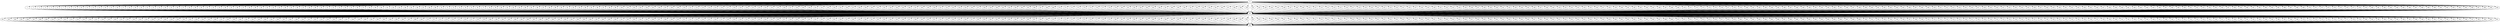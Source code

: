 digraph dag {
	0 -> 1;
	0 -> 2;
	0 -> 3;
	0 -> 4;
	0 -> 5;
	0 -> 6;
	0 -> 7;
	0 -> 8;
	0 -> 9;
	0 -> 10;
	0 -> 11;
	0 -> 12;
	0 -> 13;
	0 -> 14;
	0 -> 15;
	0 -> 16;
	0 -> 17;
	0 -> 18;
	0 -> 19;
	0 -> 20;
	0 -> 21;
	0 -> 22;
	0 -> 23;
	0 -> 24;
	0 -> 25;
	0 -> 26;
	0 -> 27;
	0 -> 28;
	0 -> 29;
	0 -> 30;
	0 -> 31;
	0 -> 32;
	0 -> 33;
	0 -> 34;
	0 -> 35;
	0 -> 36;
	0 -> 37;
	0 -> 38;
	0 -> 39;
	0 -> 40;
	0 -> 41;
	0 -> 42;
	0 -> 43;
	0 -> 44;
	0 -> 45;
	0 -> 46;
	0 -> 47;
	0 -> 48;
	0 -> 49;
	0 -> 50;
	0 -> 51;
	0 -> 52;
	0 -> 53;
	0 -> 54;
	0 -> 55;
	0 -> 56;
	0 -> 57;
	0 -> 58;
	0 -> 59;
	0 -> 60;
	0 -> 61;
	0 -> 62;
	0 -> 63;
	0 -> 64;
	0 -> 65;
	0 -> 66;
	0 -> 67;
	0 -> 68;
	0 -> 69;
	0 -> 70;
	0 -> 71;
	0 -> 72;
	0 -> 73;
	0 -> 74;
	0 -> 75;
	0 -> 76;
	0 -> 77;
	0 -> 78;
	0 -> 79;
	0 -> 80;
	0 -> 81;
	0 -> 82;
	0 -> 83;
	0 -> 84;
	0 -> 85;
	0 -> 86;
	0 -> 87;
	0 -> 88;
	0 -> 89;
	0 -> 90;
	0 -> 91;
	0 -> 92;
	0 -> 93;
	0 -> 94;
	0 -> 95;
	0 -> 96;
	0 -> 97;
	0 -> 98;
	0 -> 99;
	0 -> 100;
	0 -> 101;
	0 -> 102;
	0 -> 103;
	0 -> 104;
	0 -> 105;
	0 -> 106;
	0 -> 107;
	0 -> 108;
	0 -> 109;
	0 -> 110;
	0 -> 111;
	0 -> 112;
	0 -> 113;
	0 -> 114;
	0 -> 115;
	0 -> 116;
	0 -> 117;
	0 -> 118;
	0 -> 119;
	0 -> 120;
	0 -> 121;
	0 -> 122;
	0 -> 123;
	0 -> 124;
	0 -> 125;
	0 -> 126;
	0 -> 127;
	0 -> 128;
	0 -> 129;
	0 -> 130;
	0 -> 131;
	0 -> 132;
	0 -> 133;
	0 -> 134;
	0 -> 135;
	0 -> 136;
	0 -> 137;
	0 -> 138;
	0 -> 139;
	0 -> 140;
	0 -> 141;
	0 -> 142;
	0 -> 143;
	0 -> 144;
	0 -> 145;
	0 -> 146;
	0 -> 147;
	0 -> 148;
	0 -> 149;
	0 -> 150;
	0 -> 151;
	0 -> 152;
	0 -> 153;
	0 -> 154;
	0 -> 155;
	0 -> 156;
	0 -> 157;
	0 -> 158;
	0 -> 159;
	0 -> 160;
	0 -> 161;
	0 -> 162;
	0 -> 163;
	0 -> 164;
	0 -> 165;
	0 -> 166;
	0 -> 167;
	0 -> 168;
	0 -> 169;
	0 -> 170;
	0 -> 171;
	0 -> 172;
	0 -> 173;
	0 -> 174;
	0 -> 175;
	0 -> 176;
	0 -> 177;
	0 -> 178;
	0 -> 179;
	0 -> 180;
	0 -> 181;
	0 -> 182;
	0 -> 183;
	0 -> 184;
	0 -> 185;
	0 -> 186;
	0 -> 187;
	0 -> 188;
	0 -> 189;
	0 -> 190;
	0 -> 191;
	0 -> 192;
	0 -> 193;
	0 -> 194;
	0 -> 195;
	0 -> 196;
	0 -> 197;
	0 -> 198;
	0 -> 199;
	0 -> 200;
	0 -> 201;
	0 -> 202;
	0 -> 203;
	0 -> 204;
	0 -> 205;
	0 -> 206;
	0 -> 207;
	0 -> 208;
	0 -> 209;
	0 -> 210;
	0 -> 211;
	0 -> 212;
	0 -> 213;
	0 -> 214;
	0 -> 215;
	0 -> 216;
	0 -> 217;
	0 -> 218;
	0 -> 219;
	0 -> 220;
	0 -> 221;
	0 -> 222;
	0 -> 223;
	0 -> 224;
	0 -> 225;
	0 -> 226;
	0 -> 227;
	0 -> 228;
	0 -> 229;
	0 -> 230;
	0 -> 231;
	0 -> 232;
	0 -> 233;
	0 -> 234;
	0 -> 235;
	0 -> 236;
	0 -> 237;
	0 -> 238;
	0 -> 239;
	0 -> 240;
	0 -> 241;
	0 -> 242;
	0 -> 243;
	0 -> 244;
	0 -> 245;
	0 -> 246;
	0 -> 247;
	0 -> 248;
	0 -> 249;
	0 -> 250;
	0 -> 251;
	0 -> 252;
	0 -> 253;
	0 -> 254;
	0 -> 255;
	0 -> 256;
	0 -> 257;
	0 -> 258;
	0 -> 259;
	0 -> 260;
	0 -> 261;
	0 -> 262;
	0 -> 263;
	0 -> 264;
	0 -> 265;
	0 -> 266;
	0 -> 267;
	0 -> 268;
	0 -> 269;
	0 -> 270;
	0 -> 271;
	0 -> 272;
	0 -> 273;
	0 -> 274;
	0 -> 275;
	0 -> 276;
	0 -> 277;
	0 -> 278;
	0 -> 279;
	0 -> 280;
	0 -> 281;
	0 -> 282;
	0 -> 283;
	0 -> 284;
	0 -> 285;
	0 -> 286;
	0 -> 287;
	0 -> 288;
	0 -> 289;
	0 -> 290;
	0 -> 291;
	0 -> 292;
	0 -> 293;
	0 -> 294;
	0 -> 295;
	0 -> 296;
	0 -> 297;
	0 -> 298;
	0 -> 299;
	0 -> 300;
	0 -> 301;
	0 -> 302;
	0 -> 303;
	0 -> 304;
	0 -> 305;
	0 -> 306;
	0 -> 307;
	0 -> 308;
	0 -> 309;
	0 -> 310;
	0 -> 311;
	0 -> 312;
	0 -> 313;
	0 -> 314;
	0 -> 315;
	0 -> 316;
	0 -> 317;
	0 -> 318;
	0 -> 319;
	0 -> 320;
	0 -> 321;
	0 -> 322;
	0 -> 323;
	0 -> 324;
	0 -> 325;
	0 -> 326;
	0 -> 327;
	0 -> 328;
	0 -> 329;
	0 -> 330;
	0 -> 331;
	0 -> 332;
	0 -> 333;
	0 -> 334;
	0 -> 335;
	0 -> 336;
	0 -> 337;
	0 -> 338;
	0 -> 339;
	0 -> 340;
	0 -> 341;
	0 -> 342;
	0 -> 343;
	0 -> 344;
	0 -> 345;
	0 -> 346;
	0 -> 347;
	0 -> 348;
	0 -> 349;
	0 -> 350;
	0 -> 351;
	0 -> 352;
	0 -> 353;
	0 -> 354;
	0 -> 355;
	0 -> 356;
	0 -> 357;
	0 -> 358;
	0 -> 359;
	0 -> 360;
	0 -> 361;
	0 -> 362;
	0 -> 363;
	0 -> 364;
	0 -> 365;
	0 -> 366;
	0 -> 367;
	0 -> 368;
	0 -> 369;
	0 -> 370;
	0 -> 371;
	0 -> 372;
	0 -> 373;
	0 -> 374;
	0 -> 375;
	0 -> 376;
	0 -> 377;
	0 -> 378;
	0 -> 379;
	0 -> 380;
	0 -> 381;
	0 -> 382;
	0 -> 383;
	0 -> 384;
	0 -> 385;
	0 -> 386;
	0 -> 387;
	0 -> 388;
	0 -> 389;
	0 -> 390;
	0 -> 391;
	0 -> 392;
	0 -> 393;
	0 -> 394;
	0 -> 395;
	0 -> 396;
	0 -> 397;
	0 -> 398;
	0 -> 399;
	0 -> 400;
	1 -> 401;
	2 -> 401;
	3 -> 401;
	4 -> 401;
	5 -> 401;
	6 -> 401;
	7 -> 401;
	8 -> 401;
	9 -> 401;
	10 -> 401;
	11 -> 401;
	12 -> 401;
	13 -> 401;
	14 -> 401;
	15 -> 401;
	16 -> 401;
	17 -> 401;
	18 -> 401;
	19 -> 401;
	20 -> 401;
	21 -> 401;
	22 -> 401;
	23 -> 401;
	24 -> 401;
	25 -> 401;
	26 -> 401;
	27 -> 401;
	28 -> 401;
	29 -> 401;
	30 -> 401;
	31 -> 401;
	32 -> 401;
	33 -> 401;
	34 -> 401;
	35 -> 401;
	36 -> 401;
	37 -> 401;
	38 -> 401;
	39 -> 401;
	40 -> 401;
	41 -> 401;
	42 -> 401;
	43 -> 401;
	44 -> 401;
	45 -> 401;
	46 -> 401;
	47 -> 401;
	48 -> 401;
	49 -> 401;
	50 -> 401;
	51 -> 401;
	52 -> 401;
	53 -> 401;
	54 -> 401;
	55 -> 401;
	56 -> 401;
	57 -> 401;
	58 -> 401;
	59 -> 401;
	60 -> 401;
	61 -> 401;
	62 -> 401;
	63 -> 401;
	64 -> 401;
	65 -> 401;
	66 -> 401;
	67 -> 401;
	68 -> 401;
	69 -> 401;
	70 -> 401;
	71 -> 401;
	72 -> 401;
	73 -> 401;
	74 -> 401;
	75 -> 401;
	76 -> 401;
	77 -> 401;
	78 -> 401;
	79 -> 401;
	80 -> 401;
	81 -> 401;
	82 -> 401;
	83 -> 401;
	84 -> 401;
	85 -> 401;
	86 -> 401;
	87 -> 401;
	88 -> 401;
	89 -> 401;
	90 -> 401;
	91 -> 401;
	92 -> 401;
	93 -> 401;
	94 -> 401;
	95 -> 401;
	96 -> 401;
	97 -> 401;
	98 -> 401;
	99 -> 401;
	100 -> 401;
	101 -> 401;
	102 -> 401;
	103 -> 401;
	104 -> 401;
	105 -> 401;
	106 -> 401;
	107 -> 401;
	108 -> 401;
	109 -> 401;
	110 -> 401;
	111 -> 401;
	112 -> 401;
	113 -> 401;
	114 -> 401;
	115 -> 401;
	116 -> 401;
	117 -> 401;
	118 -> 401;
	119 -> 401;
	120 -> 401;
	121 -> 401;
	122 -> 401;
	123 -> 401;
	124 -> 401;
	125 -> 401;
	126 -> 401;
	127 -> 401;
	128 -> 401;
	129 -> 401;
	130 -> 401;
	131 -> 401;
	132 -> 401;
	133 -> 401;
	134 -> 401;
	135 -> 401;
	136 -> 401;
	137 -> 401;
	138 -> 401;
	139 -> 401;
	140 -> 401;
	141 -> 401;
	142 -> 401;
	143 -> 401;
	144 -> 401;
	145 -> 401;
	146 -> 401;
	147 -> 401;
	148 -> 401;
	149 -> 401;
	150 -> 401;
	151 -> 401;
	152 -> 401;
	153 -> 401;
	154 -> 401;
	155 -> 401;
	156 -> 401;
	157 -> 401;
	158 -> 401;
	159 -> 401;
	160 -> 401;
	161 -> 401;
	162 -> 401;
	163 -> 401;
	164 -> 401;
	165 -> 401;
	166 -> 401;
	167 -> 401;
	168 -> 401;
	169 -> 401;
	170 -> 401;
	171 -> 401;
	172 -> 401;
	173 -> 401;
	174 -> 401;
	175 -> 401;
	176 -> 401;
	177 -> 401;
	178 -> 401;
	179 -> 401;
	180 -> 401;
	181 -> 401;
	182 -> 401;
	183 -> 401;
	184 -> 401;
	185 -> 401;
	186 -> 401;
	187 -> 401;
	188 -> 401;
	189 -> 401;
	190 -> 401;
	191 -> 401;
	192 -> 401;
	193 -> 401;
	194 -> 401;
	195 -> 401;
	196 -> 401;
	197 -> 401;
	198 -> 401;
	199 -> 401;
	200 -> 401;
	201 -> 401;
	202 -> 401;
	203 -> 401;
	204 -> 401;
	205 -> 401;
	206 -> 401;
	207 -> 401;
	208 -> 401;
	209 -> 401;
	210 -> 401;
	211 -> 401;
	212 -> 401;
	213 -> 401;
	214 -> 401;
	215 -> 401;
	216 -> 401;
	217 -> 401;
	218 -> 401;
	219 -> 401;
	220 -> 401;
	221 -> 401;
	222 -> 401;
	223 -> 401;
	224 -> 401;
	225 -> 401;
	226 -> 401;
	227 -> 401;
	228 -> 401;
	229 -> 401;
	230 -> 401;
	231 -> 401;
	232 -> 401;
	233 -> 401;
	234 -> 401;
	235 -> 401;
	236 -> 401;
	237 -> 401;
	238 -> 401;
	239 -> 401;
	240 -> 401;
	241 -> 401;
	242 -> 401;
	243 -> 401;
	244 -> 401;
	245 -> 401;
	246 -> 401;
	247 -> 401;
	248 -> 401;
	249 -> 401;
	250 -> 401;
	251 -> 401;
	252 -> 401;
	253 -> 401;
	254 -> 401;
	255 -> 401;
	256 -> 401;
	257 -> 401;
	258 -> 401;
	259 -> 401;
	260 -> 401;
	261 -> 401;
	262 -> 401;
	263 -> 401;
	264 -> 401;
	265 -> 401;
	266 -> 401;
	267 -> 401;
	268 -> 401;
	269 -> 401;
	270 -> 401;
	271 -> 401;
	272 -> 401;
	273 -> 401;
	274 -> 401;
	275 -> 401;
	276 -> 401;
	277 -> 401;
	278 -> 401;
	279 -> 401;
	280 -> 401;
	281 -> 401;
	282 -> 401;
	283 -> 401;
	284 -> 401;
	285 -> 401;
	286 -> 401;
	287 -> 401;
	288 -> 401;
	289 -> 401;
	290 -> 401;
	291 -> 401;
	292 -> 401;
	293 -> 401;
	294 -> 401;
	295 -> 401;
	296 -> 401;
	297 -> 401;
	298 -> 401;
	299 -> 401;
	300 -> 401;
	301 -> 401;
	302 -> 401;
	303 -> 401;
	304 -> 401;
	305 -> 401;
	306 -> 401;
	307 -> 401;
	308 -> 401;
	309 -> 401;
	310 -> 401;
	311 -> 401;
	312 -> 401;
	313 -> 401;
	314 -> 401;
	315 -> 401;
	316 -> 401;
	317 -> 401;
	318 -> 401;
	319 -> 401;
	320 -> 401;
	321 -> 401;
	322 -> 401;
	323 -> 401;
	324 -> 401;
	325 -> 401;
	326 -> 401;
	327 -> 401;
	328 -> 401;
	329 -> 401;
	330 -> 401;
	331 -> 401;
	332 -> 401;
	333 -> 401;
	334 -> 401;
	335 -> 401;
	336 -> 401;
	337 -> 401;
	338 -> 401;
	339 -> 401;
	340 -> 401;
	341 -> 401;
	342 -> 401;
	343 -> 401;
	344 -> 401;
	345 -> 401;
	346 -> 401;
	347 -> 401;
	348 -> 401;
	349 -> 401;
	350 -> 401;
	351 -> 401;
	352 -> 401;
	353 -> 401;
	354 -> 401;
	355 -> 401;
	356 -> 401;
	357 -> 401;
	358 -> 401;
	359 -> 401;
	360 -> 401;
	361 -> 401;
	362 -> 401;
	363 -> 401;
	364 -> 401;
	365 -> 401;
	366 -> 401;
	367 -> 401;
	368 -> 401;
	369 -> 401;
	370 -> 401;
	371 -> 401;
	372 -> 401;
	373 -> 401;
	374 -> 401;
	375 -> 401;
	376 -> 401;
	377 -> 401;
	378 -> 401;
	379 -> 401;
	380 -> 401;
	381 -> 401;
	382 -> 401;
	383 -> 401;
	384 -> 401;
	385 -> 401;
	386 -> 401;
	387 -> 401;
	388 -> 401;
	389 -> 401;
	390 -> 401;
	391 -> 401;
	392 -> 401;
	393 -> 401;
	394 -> 401;
	395 -> 401;
	396 -> 401;
	397 -> 401;
	398 -> 401;
	399 -> 401;
	400 -> 401;
	401 -> 402;
	401 -> 403;
	401 -> 404;
	401 -> 405;
	401 -> 406;
	401 -> 407;
	401 -> 408;
	401 -> 409;
	401 -> 410;
	401 -> 411;
	401 -> 412;
	401 -> 413;
	401 -> 414;
	401 -> 415;
	401 -> 416;
	401 -> 417;
	401 -> 418;
	401 -> 419;
	401 -> 420;
	401 -> 421;
	401 -> 422;
	401 -> 423;
	401 -> 424;
	401 -> 425;
	401 -> 426;
	401 -> 427;
	401 -> 428;
	401 -> 429;
	401 -> 430;
	401 -> 431;
	401 -> 432;
	401 -> 433;
	401 -> 434;
	401 -> 435;
	401 -> 436;
	401 -> 437;
	401 -> 438;
	401 -> 439;
	401 -> 440;
	401 -> 441;
	401 -> 442;
	401 -> 443;
	401 -> 444;
	401 -> 445;
	401 -> 446;
	401 -> 447;
	401 -> 448;
	401 -> 449;
	401 -> 450;
	401 -> 451;
	401 -> 452;
	401 -> 453;
	401 -> 454;
	401 -> 455;
	401 -> 456;
	401 -> 457;
	401 -> 458;
	401 -> 459;
	401 -> 460;
	401 -> 461;
	401 -> 462;
	401 -> 463;
	401 -> 464;
	401 -> 465;
	401 -> 466;
	401 -> 467;
	401 -> 468;
	401 -> 469;
	401 -> 470;
	401 -> 471;
	401 -> 472;
	401 -> 473;
	401 -> 474;
	401 -> 475;
	401 -> 476;
	401 -> 477;
	401 -> 478;
	401 -> 479;
	401 -> 480;
	401 -> 481;
	401 -> 482;
	401 -> 483;
	401 -> 484;
	401 -> 485;
	401 -> 486;
	401 -> 487;
	401 -> 488;
	401 -> 489;
	401 -> 490;
	401 -> 491;
	401 -> 492;
	401 -> 493;
	401 -> 494;
	401 -> 495;
	401 -> 496;
	401 -> 497;
	401 -> 498;
	401 -> 499;
	401 -> 500;
	401 -> 501;
	401 -> 502;
	401 -> 503;
	401 -> 504;
	401 -> 505;
	401 -> 506;
	401 -> 507;
	401 -> 508;
	401 -> 509;
	401 -> 510;
	401 -> 511;
	401 -> 512;
	401 -> 513;
	401 -> 514;
	401 -> 515;
	401 -> 516;
	401 -> 517;
	401 -> 518;
	401 -> 519;
	401 -> 520;
	401 -> 521;
	401 -> 522;
	401 -> 523;
	401 -> 524;
	401 -> 525;
	401 -> 526;
	401 -> 527;
	401 -> 528;
	401 -> 529;
	401 -> 530;
	401 -> 531;
	401 -> 532;
	401 -> 533;
	401 -> 534;
	401 -> 535;
	401 -> 536;
	401 -> 537;
	401 -> 538;
	401 -> 539;
	401 -> 540;
	401 -> 541;
	401 -> 542;
	401 -> 543;
	401 -> 544;
	401 -> 545;
	401 -> 546;
	401 -> 547;
	401 -> 548;
	401 -> 549;
	401 -> 550;
	401 -> 551;
	401 -> 552;
	401 -> 553;
	401 -> 554;
	401 -> 555;
	401 -> 556;
	401 -> 557;
	401 -> 558;
	401 -> 559;
	401 -> 560;
	401 -> 561;
	401 -> 562;
	401 -> 563;
	401 -> 564;
	401 -> 565;
	401 -> 566;
	401 -> 567;
	401 -> 568;
	401 -> 569;
	401 -> 570;
	401 -> 571;
	401 -> 572;
	401 -> 573;
	401 -> 574;
	401 -> 575;
	401 -> 576;
	401 -> 577;
	401 -> 578;
	401 -> 579;
	401 -> 580;
	401 -> 581;
	401 -> 582;
	401 -> 583;
	401 -> 584;
	401 -> 585;
	401 -> 586;
	401 -> 587;
	401 -> 588;
	401 -> 589;
	401 -> 590;
	401 -> 591;
	401 -> 592;
	401 -> 593;
	401 -> 594;
	401 -> 595;
	401 -> 596;
	401 -> 597;
	401 -> 598;
	401 -> 599;
	401 -> 600;
	401 -> 601;
	401 -> 602;
	401 -> 603;
	401 -> 604;
	401 -> 605;
	401 -> 606;
	401 -> 607;
	401 -> 608;
	401 -> 609;
	401 -> 610;
	401 -> 611;
	401 -> 612;
	401 -> 613;
	401 -> 614;
	401 -> 615;
	401 -> 616;
	401 -> 617;
	401 -> 618;
	401 -> 619;
	401 -> 620;
	401 -> 621;
	401 -> 622;
	401 -> 623;
	401 -> 624;
	401 -> 625;
	401 -> 626;
	401 -> 627;
	401 -> 628;
	401 -> 629;
	401 -> 630;
	401 -> 631;
	401 -> 632;
	401 -> 633;
	401 -> 634;
	401 -> 635;
	401 -> 636;
	401 -> 637;
	401 -> 638;
	401 -> 639;
	401 -> 640;
	401 -> 641;
	401 -> 642;
	401 -> 643;
	401 -> 644;
	401 -> 645;
	401 -> 646;
	401 -> 647;
	401 -> 648;
	401 -> 649;
	401 -> 650;
	401 -> 651;
	401 -> 652;
	401 -> 653;
	401 -> 654;
	401 -> 655;
	401 -> 656;
	401 -> 657;
	401 -> 658;
	401 -> 659;
	401 -> 660;
	401 -> 661;
	401 -> 662;
	401 -> 663;
	401 -> 664;
	401 -> 665;
	401 -> 666;
	401 -> 667;
	401 -> 668;
	401 -> 669;
	401 -> 670;
	401 -> 671;
	401 -> 672;
	401 -> 673;
	401 -> 674;
	401 -> 675;
	401 -> 676;
	401 -> 677;
	401 -> 678;
	401 -> 679;
	401 -> 680;
	401 -> 681;
	401 -> 682;
	401 -> 683;
	401 -> 684;
	401 -> 685;
	401 -> 686;
	401 -> 687;
	401 -> 688;
	401 -> 689;
	401 -> 690;
	401 -> 691;
	401 -> 692;
	401 -> 693;
	401 -> 694;
	401 -> 695;
	401 -> 696;
	401 -> 697;
	401 -> 698;
	401 -> 699;
	401 -> 700;
	401 -> 701;
	401 -> 702;
	401 -> 703;
	401 -> 704;
	401 -> 705;
	401 -> 706;
	401 -> 707;
	401 -> 708;
	401 -> 709;
	401 -> 710;
	401 -> 711;
	401 -> 712;
	401 -> 713;
	401 -> 714;
	401 -> 715;
	401 -> 716;
	401 -> 717;
	401 -> 718;
	401 -> 719;
	401 -> 720;
	401 -> 721;
	401 -> 722;
	401 -> 723;
	401 -> 724;
	401 -> 725;
	401 -> 726;
	401 -> 727;
	401 -> 728;
	401 -> 729;
	401 -> 730;
	401 -> 731;
	401 -> 732;
	401 -> 733;
	401 -> 734;
	401 -> 735;
	401 -> 736;
	401 -> 737;
	401 -> 738;
	401 -> 739;
	401 -> 740;
	401 -> 741;
	401 -> 742;
	401 -> 743;
	401 -> 744;
	401 -> 745;
	401 -> 746;
	401 -> 747;
	401 -> 748;
	401 -> 749;
	401 -> 750;
	401 -> 751;
	401 -> 752;
	401 -> 753;
	401 -> 754;
	401 -> 755;
	401 -> 756;
	401 -> 757;
	401 -> 758;
	401 -> 759;
	401 -> 760;
	401 -> 761;
	401 -> 762;
	401 -> 763;
	401 -> 764;
	401 -> 765;
	401 -> 766;
	401 -> 767;
	401 -> 768;
	401 -> 769;
	401 -> 770;
	401 -> 771;
	401 -> 772;
	401 -> 773;
	401 -> 774;
	401 -> 775;
	401 -> 776;
	401 -> 777;
	401 -> 778;
	401 -> 779;
	401 -> 780;
	401 -> 781;
	401 -> 782;
	401 -> 783;
	401 -> 784;
	401 -> 785;
	401 -> 786;
	401 -> 787;
	401 -> 788;
	401 -> 789;
	401 -> 790;
	401 -> 791;
	401 -> 792;
	401 -> 793;
	401 -> 794;
	401 -> 795;
	401 -> 796;
	401 -> 797;
	401 -> 798;
	401 -> 799;
	401 -> 800;
	401 -> 801;
	402 -> 802;
	403 -> 802;
	404 -> 802;
	405 -> 802;
	406 -> 802;
	407 -> 802;
	408 -> 802;
	409 -> 802;
	410 -> 802;
	411 -> 802;
	412 -> 802;
	413 -> 802;
	414 -> 802;
	415 -> 802;
	416 -> 802;
	417 -> 802;
	418 -> 802;
	419 -> 802;
	420 -> 802;
	421 -> 802;
	422 -> 802;
	423 -> 802;
	424 -> 802;
	425 -> 802;
	426 -> 802;
	427 -> 802;
	428 -> 802;
	429 -> 802;
	430 -> 802;
	431 -> 802;
	432 -> 802;
	433 -> 802;
	434 -> 802;
	435 -> 802;
	436 -> 802;
	437 -> 802;
	438 -> 802;
	439 -> 802;
	440 -> 802;
	441 -> 802;
	442 -> 802;
	443 -> 802;
	444 -> 802;
	445 -> 802;
	446 -> 802;
	447 -> 802;
	448 -> 802;
	449 -> 802;
	450 -> 802;
	451 -> 802;
	452 -> 802;
	453 -> 802;
	454 -> 802;
	455 -> 802;
	456 -> 802;
	457 -> 802;
	458 -> 802;
	459 -> 802;
	460 -> 802;
	461 -> 802;
	462 -> 802;
	463 -> 802;
	464 -> 802;
	465 -> 802;
	466 -> 802;
	467 -> 802;
	468 -> 802;
	469 -> 802;
	470 -> 802;
	471 -> 802;
	472 -> 802;
	473 -> 802;
	474 -> 802;
	475 -> 802;
	476 -> 802;
	477 -> 802;
	478 -> 802;
	479 -> 802;
	480 -> 802;
	481 -> 802;
	482 -> 802;
	483 -> 802;
	484 -> 802;
	485 -> 802;
	486 -> 802;
	487 -> 802;
	488 -> 802;
	489 -> 802;
	490 -> 802;
	491 -> 802;
	492 -> 802;
	493 -> 802;
	494 -> 802;
	495 -> 802;
	496 -> 802;
	497 -> 802;
	498 -> 802;
	499 -> 802;
	500 -> 802;
	501 -> 802;
	502 -> 802;
	503 -> 802;
	504 -> 802;
	505 -> 802;
	506 -> 802;
	507 -> 802;
	508 -> 802;
	509 -> 802;
	510 -> 802;
	511 -> 802;
	512 -> 802;
	513 -> 802;
	514 -> 802;
	515 -> 802;
	516 -> 802;
	517 -> 802;
	518 -> 802;
	519 -> 802;
	520 -> 802;
	521 -> 802;
	522 -> 802;
	523 -> 802;
	524 -> 802;
	525 -> 802;
	526 -> 802;
	527 -> 802;
	528 -> 802;
	529 -> 802;
	530 -> 802;
	531 -> 802;
	532 -> 802;
	533 -> 802;
	534 -> 802;
	535 -> 802;
	536 -> 802;
	537 -> 802;
	538 -> 802;
	539 -> 802;
	540 -> 802;
	541 -> 802;
	542 -> 802;
	543 -> 802;
	544 -> 802;
	545 -> 802;
	546 -> 802;
	547 -> 802;
	548 -> 802;
	549 -> 802;
	550 -> 802;
	551 -> 802;
	552 -> 802;
	553 -> 802;
	554 -> 802;
	555 -> 802;
	556 -> 802;
	557 -> 802;
	558 -> 802;
	559 -> 802;
	560 -> 802;
	561 -> 802;
	562 -> 802;
	563 -> 802;
	564 -> 802;
	565 -> 802;
	566 -> 802;
	567 -> 802;
	568 -> 802;
	569 -> 802;
	570 -> 802;
	571 -> 802;
	572 -> 802;
	573 -> 802;
	574 -> 802;
	575 -> 802;
	576 -> 802;
	577 -> 802;
	578 -> 802;
	579 -> 802;
	580 -> 802;
	581 -> 802;
	582 -> 802;
	583 -> 802;
	584 -> 802;
	585 -> 802;
	586 -> 802;
	587 -> 802;
	588 -> 802;
	589 -> 802;
	590 -> 802;
	591 -> 802;
	592 -> 802;
	593 -> 802;
	594 -> 802;
	595 -> 802;
	596 -> 802;
	597 -> 802;
	598 -> 802;
	599 -> 802;
	600 -> 802;
	601 -> 802;
	602 -> 802;
	603 -> 802;
	604 -> 802;
	605 -> 802;
	606 -> 802;
	607 -> 802;
	608 -> 802;
	609 -> 802;
	610 -> 802;
	611 -> 802;
	612 -> 802;
	613 -> 802;
	614 -> 802;
	615 -> 802;
	616 -> 802;
	617 -> 802;
	618 -> 802;
	619 -> 802;
	620 -> 802;
	621 -> 802;
	622 -> 802;
	623 -> 802;
	624 -> 802;
	625 -> 802;
	626 -> 802;
	627 -> 802;
	628 -> 802;
	629 -> 802;
	630 -> 802;
	631 -> 802;
	632 -> 802;
	633 -> 802;
	634 -> 802;
	635 -> 802;
	636 -> 802;
	637 -> 802;
	638 -> 802;
	639 -> 802;
	640 -> 802;
	641 -> 802;
	642 -> 802;
	643 -> 802;
	644 -> 802;
	645 -> 802;
	646 -> 802;
	647 -> 802;
	648 -> 802;
	649 -> 802;
	650 -> 802;
	651 -> 802;
	652 -> 802;
	653 -> 802;
	654 -> 802;
	655 -> 802;
	656 -> 802;
	657 -> 802;
	658 -> 802;
	659 -> 802;
	660 -> 802;
	661 -> 802;
	662 -> 802;
	663 -> 802;
	664 -> 802;
	665 -> 802;
	666 -> 802;
	667 -> 802;
	668 -> 802;
	669 -> 802;
	670 -> 802;
	671 -> 802;
	672 -> 802;
	673 -> 802;
	674 -> 802;
	675 -> 802;
	676 -> 802;
	677 -> 802;
	678 -> 802;
	679 -> 802;
	680 -> 802;
	681 -> 802;
	682 -> 802;
	683 -> 802;
	684 -> 802;
	685 -> 802;
	686 -> 802;
	687 -> 802;
	688 -> 802;
	689 -> 802;
	690 -> 802;
	691 -> 802;
	692 -> 802;
	693 -> 802;
	694 -> 802;
	695 -> 802;
	696 -> 802;
	697 -> 802;
	698 -> 802;
	699 -> 802;
	700 -> 802;
	701 -> 802;
	702 -> 802;
	703 -> 802;
	704 -> 802;
	705 -> 802;
	706 -> 802;
	707 -> 802;
	708 -> 802;
	709 -> 802;
	710 -> 802;
	711 -> 802;
	712 -> 802;
	713 -> 802;
	714 -> 802;
	715 -> 802;
	716 -> 802;
	717 -> 802;
	718 -> 802;
	719 -> 802;
	720 -> 802;
	721 -> 802;
	722 -> 802;
	723 -> 802;
	724 -> 802;
	725 -> 802;
	726 -> 802;
	727 -> 802;
	728 -> 802;
	729 -> 802;
	730 -> 802;
	731 -> 802;
	732 -> 802;
	733 -> 802;
	734 -> 802;
	735 -> 802;
	736 -> 802;
	737 -> 802;
	738 -> 802;
	739 -> 802;
	740 -> 802;
	741 -> 802;
	742 -> 802;
	743 -> 802;
	744 -> 802;
	745 -> 802;
	746 -> 802;
	747 -> 802;
	748 -> 802;
	749 -> 802;
	750 -> 802;
	751 -> 802;
	752 -> 802;
	753 -> 802;
	754 -> 802;
	755 -> 802;
	756 -> 802;
	757 -> 802;
	758 -> 802;
	759 -> 802;
	760 -> 802;
	761 -> 802;
	762 -> 802;
	763 -> 802;
	764 -> 802;
	765 -> 802;
	766 -> 802;
	767 -> 802;
	768 -> 802;
	769 -> 802;
	770 -> 802;
	771 -> 802;
	772 -> 802;
	773 -> 802;
	774 -> 802;
	775 -> 802;
	776 -> 802;
	777 -> 802;
	778 -> 802;
	779 -> 802;
	780 -> 802;
	781 -> 802;
	782 -> 802;
	783 -> 802;
	784 -> 802;
	785 -> 802;
	786 -> 802;
	787 -> 802;
	788 -> 802;
	789 -> 802;
	790 -> 802;
	791 -> 802;
	792 -> 802;
	793 -> 802;
	794 -> 802;
	795 -> 802;
	796 -> 802;
	797 -> 802;
	798 -> 802;
	799 -> 802;
	800 -> 802;
	801 -> 802;
}
